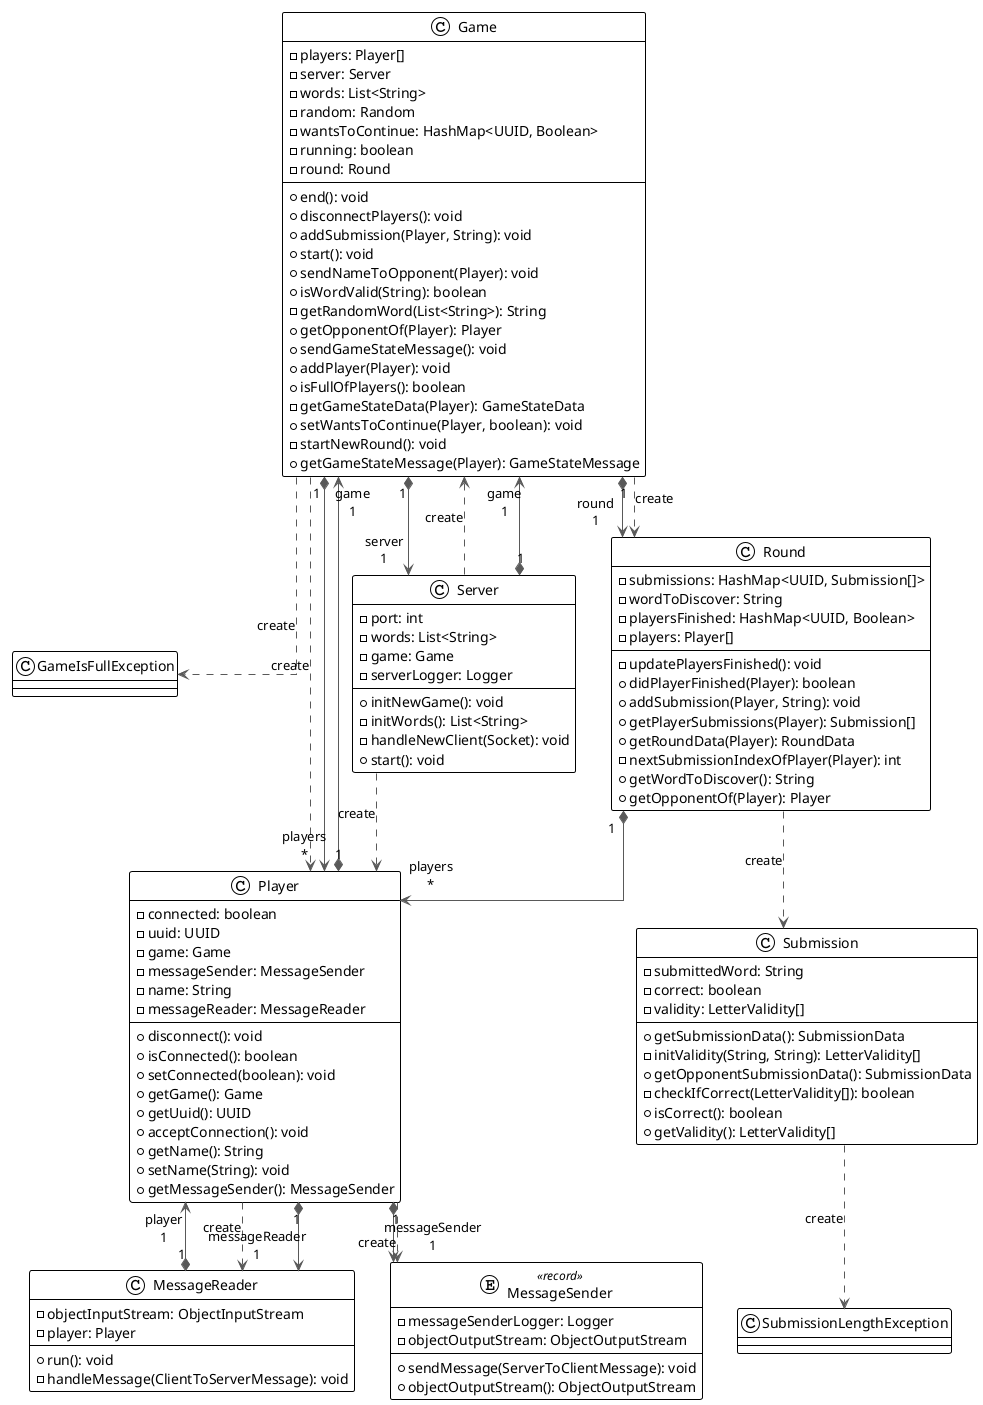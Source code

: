 @startuml

!theme plain
top to bottom direction
skinparam linetype ortho

class Game {
  - players: Player[]
  - server: Server
  - words: List<String>
  - random: Random
  - wantsToContinue: HashMap<UUID, Boolean>
  - running: boolean
  - round: Round
  + end(): void
  + disconnectPlayers(): void
  + addSubmission(Player, String): void
  + start(): void
  + sendNameToOpponent(Player): void
  + isWordValid(String): boolean
  - getRandomWord(List<String>): String
  + getOpponentOf(Player): Player
  + sendGameStateMessage(): void
  + addPlayer(Player): void
  + isFullOfPlayers(): boolean
  - getGameStateData(Player): GameStateData
  + setWantsToContinue(Player, boolean): void
  - startNewRound(): void
  + getGameStateMessage(Player): GameStateMessage
}
class GameIsFullException
class MessageReader {
  - objectInputStream: ObjectInputStream
  - player: Player
  + run(): void
  - handleMessage(ClientToServerMessage): void
}
entity MessageSender << record >> {
  - messageSenderLogger: Logger
  - objectOutputStream: ObjectOutputStream
  + sendMessage(ServerToClientMessage): void
  + objectOutputStream(): ObjectOutputStream
}
class Player {
  - connected: boolean
  - uuid: UUID
  - game: Game
  - messageSender: MessageSender
  - name: String
  - messageReader: MessageReader
  + disconnect(): void
  + isConnected(): boolean
  + setConnected(boolean): void
  + getGame(): Game
  + getUuid(): UUID
  + acceptConnection(): void
  + getName(): String
  + setName(String): void
  + getMessageSender(): MessageSender
}
class Round {
  - submissions: HashMap<UUID, Submission[]>
  - wordToDiscover: String
  - playersFinished: HashMap<UUID, Boolean>
  - players: Player[]
  - updatePlayersFinished(): void
  + didPlayerFinished(Player): boolean
  + addSubmission(Player, String): void
  + getPlayerSubmissions(Player): Submission[]
  + getRoundData(Player): RoundData
  - nextSubmissionIndexOfPlayer(Player): int
  + getWordToDiscover(): String
  + getOpponentOf(Player): Player
}
class Server {
  - port: int
  - words: List<String>
  - game: Game
  - serverLogger: Logger
  + initNewGame(): void
  - initWords(): List<String>
  - handleNewClient(Socket): void
  + start(): void
}
class Submission {
  - submittedWord: String
  - correct: boolean
  - validity: LetterValidity[]
  + getSubmissionData(): SubmissionData
  - initValidity(String, String): LetterValidity[]
  + getOpponentSubmissionData(): SubmissionData
  - checkIfCorrect(LetterValidity[]): boolean
  + isCorrect(): boolean
  + getValidity(): LetterValidity[]
}
class SubmissionLengthException

Game                       -[#595959,dashed]->  GameIsFullException       : "«create»"
Game                       -[#595959,dashed]->  Player                    : "«create»"
Game                      "1" *-[#595959,plain]-> "players\n*" Player                    
Game                      "1" *-[#595959,plain]-> "round\n1" Round                     
Game                       -[#595959,dashed]->  Round                     : "«create»"
Game                      "1" *-[#595959,plain]-> "server\n1" Server                    
MessageReader             "1" *-[#595959,plain]-> "player\n1" Player                    
Player                    "1" *-[#595959,plain]-> "game\n1" Game                      
Player                     -[#595959,dashed]->  MessageReader             : "«create»"
Player                    "1" *-[#595959,plain]-> "messageReader\n1" MessageReader             
Player                    "1" *-[#595959,plain]-> "messageSender\n1" MessageSender             
Player                     -[#595959,dashed]->  MessageSender             : "«create»"
Round                     "1" *-[#595959,plain]-> "players\n*" Player                    
Round                      -[#595959,dashed]->  Submission                : "«create»"
Server                     -[#595959,dashed]->  Game                      : "«create»"
Server                    "1" *-[#595959,plain]-> "game\n1" Game                      
Server                     -[#595959,dashed]->  Player                    : "«create»"
Submission                 -[#595959,dashed]->  SubmissionLengthException : "«create»"
@enduml
